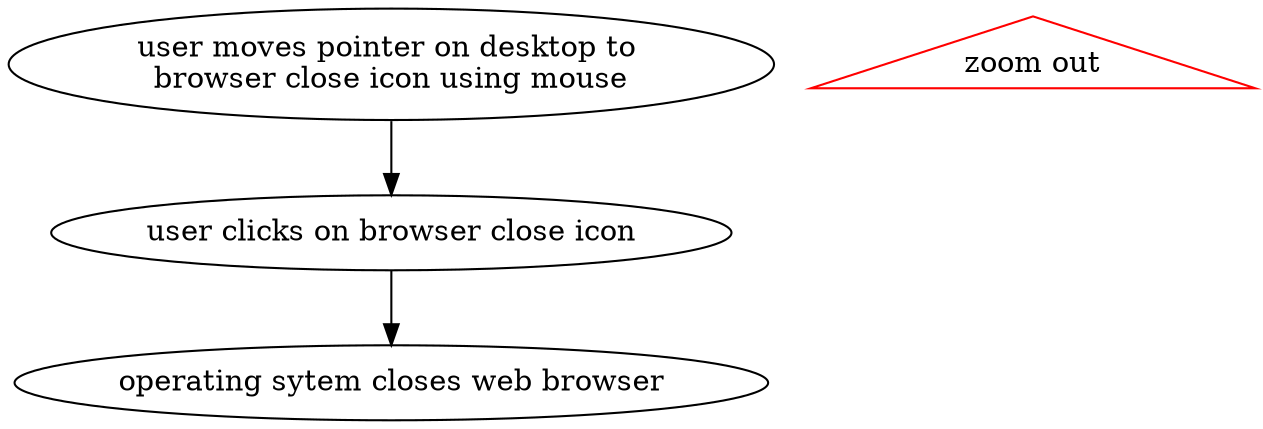 strict digraph {
	graph [compound=true];
	node [label="\N"];
	user_moves_pointer_on_desktop_to_browser_close_icon_using_mouse	[label="user moves pointer on desktop to 
browser close icon using mouse"];
	user_clicks_on_browser_close_icon	[label="user clicks on browser close icon"];
	user_moves_pointer_on_desktop_to_browser_close_icon_using_mouse -> user_clicks_on_browser_close_icon;
	operating_sytem_closes_web_browser	[label="operating sytem closes web browser"];
	user_clicks_on_browser_close_icon -> operating_sytem_closes_web_browser;
	"zoom out"	[color=red,
		href="single_layer_1_user_browses_the_web.svg",
		shape=triangle];
}
